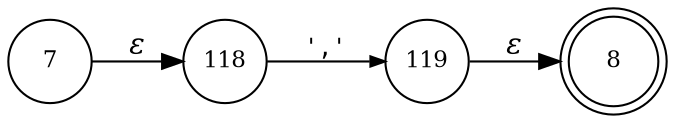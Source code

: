 digraph ATN {
rankdir=LR;
s8[fontsize=11, label="8", shape=doublecircle, fixedsize=true, width=.6];
s119[fontsize=11,label="119", shape=circle, fixedsize=true, width=.55, peripheries=1];
s118[fontsize=11,label="118", shape=circle, fixedsize=true, width=.55, peripheries=1];
s7[fontsize=11,label="7", shape=circle, fixedsize=true, width=.55, peripheries=1];
s7 -> s118 [fontname="Times-Italic", label="&epsilon;"];
s118 -> s119 [fontsize=11, fontname="Courier", arrowsize=.7, label = "','", arrowhead = normal];
s119 -> s8 [fontname="Times-Italic", label="&epsilon;"];
}